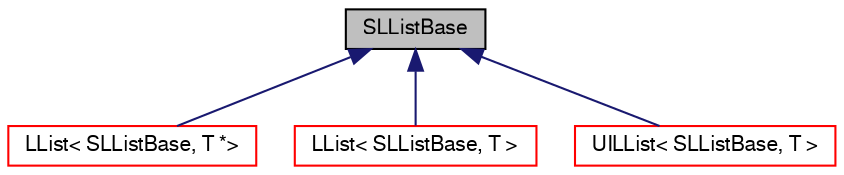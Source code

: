 digraph "SLListBase"
{
  bgcolor="transparent";
  edge [fontname="FreeSans",fontsize="10",labelfontname="FreeSans",labelfontsize="10"];
  node [fontname="FreeSans",fontsize="10",shape=record];
  Node0 [label="SLListBase",height=0.2,width=0.4,color="black", fillcolor="grey75", style="filled", fontcolor="black"];
  Node0 -> Node1 [dir="back",color="midnightblue",fontsize="10",style="solid",fontname="FreeSans"];
  Node1 [label="LList\< SLListBase, T *\>",height=0.2,width=0.4,color="red",URL="$a25762.html"];
  Node0 -> Node8 [dir="back",color="midnightblue",fontsize="10",style="solid",fontname="FreeSans"];
  Node8 [label="LList\< SLListBase, T \>",height=0.2,width=0.4,color="red",URL="$a25762.html"];
  Node0 -> Node17 [dir="back",color="midnightblue",fontsize="10",style="solid",fontname="FreeSans"];
  Node17 [label="UILList\< SLListBase, T \>",height=0.2,width=0.4,color="red",URL="$a25790.html"];
}
